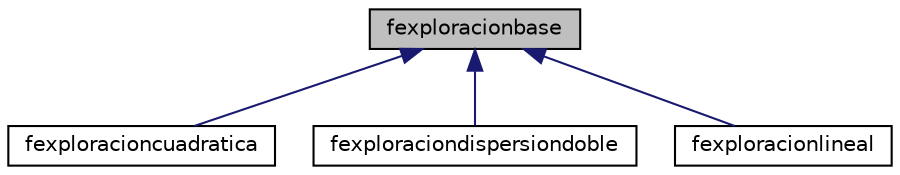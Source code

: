 digraph "fexploracionbase"
{
  edge [fontname="Helvetica",fontsize="10",labelfontname="Helvetica",labelfontsize="10"];
  node [fontname="Helvetica",fontsize="10",shape=record];
  Node0 [label="fexploracionbase",height=0.2,width=0.4,color="black", fillcolor="grey75", style="filled", fontcolor="black"];
  Node0 -> Node1 [dir="back",color="midnightblue",fontsize="10",style="solid",fontname="Helvetica"];
  Node1 [label="fexploracioncuadratica",height=0.2,width=0.4,color="black", fillcolor="white", style="filled",URL="$classfexploracioncuadratica.html"];
  Node0 -> Node2 [dir="back",color="midnightblue",fontsize="10",style="solid",fontname="Helvetica"];
  Node2 [label="fexploraciondispersiondoble",height=0.2,width=0.4,color="black", fillcolor="white", style="filled",URL="$classfexploraciondispersiondoble.html"];
  Node0 -> Node3 [dir="back",color="midnightblue",fontsize="10",style="solid",fontname="Helvetica"];
  Node3 [label="fexploracionlineal",height=0.2,width=0.4,color="black", fillcolor="white", style="filled",URL="$classfexploracionlineal.html"];
}
